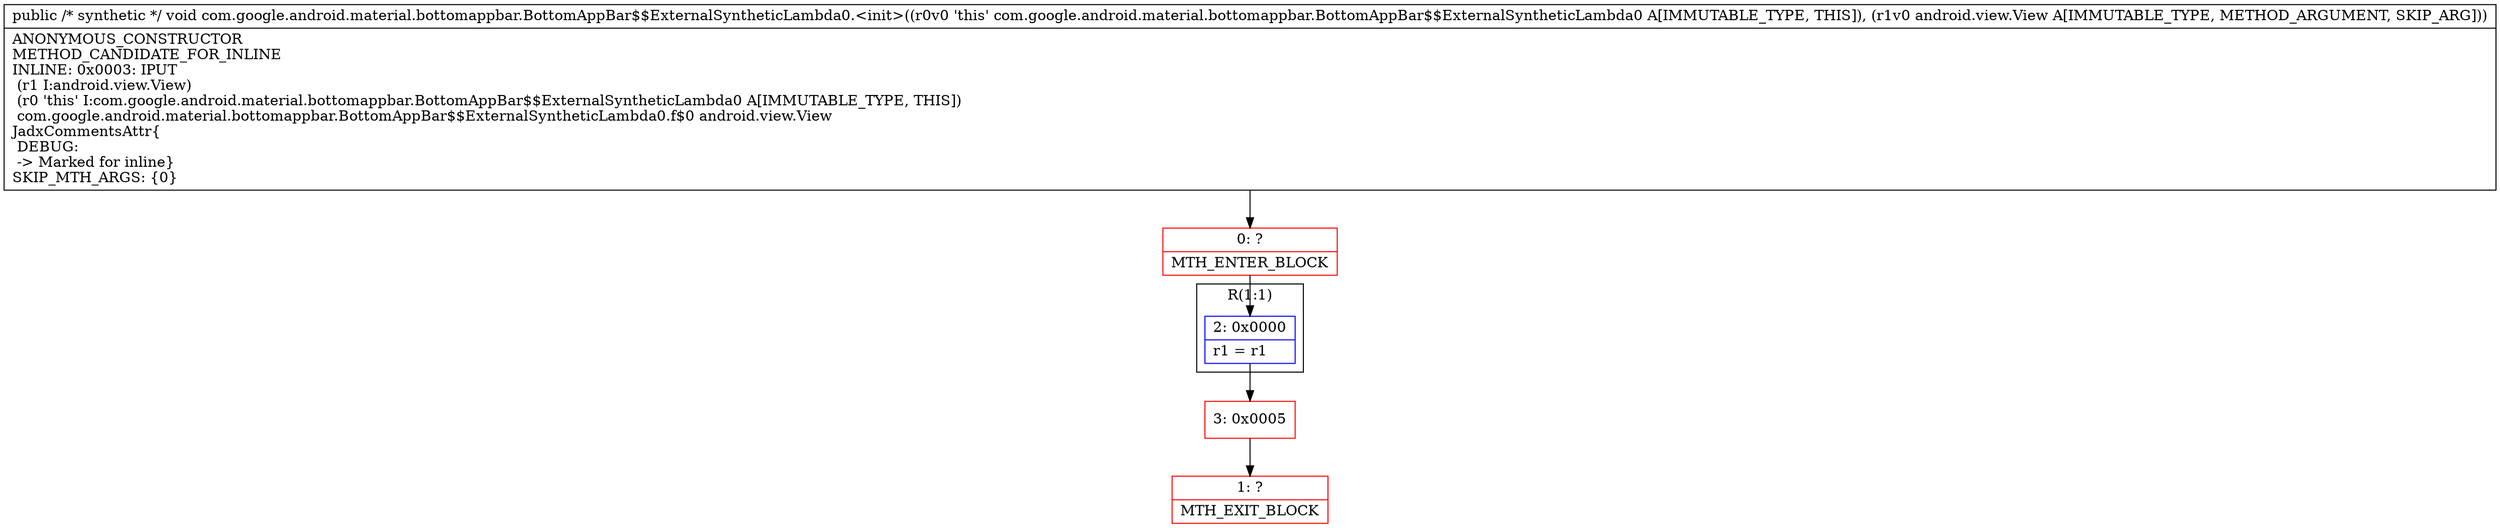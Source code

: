digraph "CFG forcom.google.android.material.bottomappbar.BottomAppBar$$ExternalSyntheticLambda0.\<init\>(Landroid\/view\/View;)V" {
subgraph cluster_Region_1385812624 {
label = "R(1:1)";
node [shape=record,color=blue];
Node_2 [shape=record,label="{2\:\ 0x0000|r1 = r1\l}"];
}
Node_0 [shape=record,color=red,label="{0\:\ ?|MTH_ENTER_BLOCK\l}"];
Node_3 [shape=record,color=red,label="{3\:\ 0x0005}"];
Node_1 [shape=record,color=red,label="{1\:\ ?|MTH_EXIT_BLOCK\l}"];
MethodNode[shape=record,label="{public \/* synthetic *\/ void com.google.android.material.bottomappbar.BottomAppBar$$ExternalSyntheticLambda0.\<init\>((r0v0 'this' com.google.android.material.bottomappbar.BottomAppBar$$ExternalSyntheticLambda0 A[IMMUTABLE_TYPE, THIS]), (r1v0 android.view.View A[IMMUTABLE_TYPE, METHOD_ARGUMENT, SKIP_ARG]))  | ANONYMOUS_CONSTRUCTOR\lMETHOD_CANDIDATE_FOR_INLINE\lINLINE: 0x0003: IPUT  \l  (r1 I:android.view.View)\l  (r0 'this' I:com.google.android.material.bottomappbar.BottomAppBar$$ExternalSyntheticLambda0 A[IMMUTABLE_TYPE, THIS])\l com.google.android.material.bottomappbar.BottomAppBar$$ExternalSyntheticLambda0.f$0 android.view.View\lJadxCommentsAttr\{\l DEBUG: \l \-\> Marked for inline\}\lSKIP_MTH_ARGS: \{0\}\l}"];
MethodNode -> Node_0;Node_2 -> Node_3;
Node_0 -> Node_2;
Node_3 -> Node_1;
}

